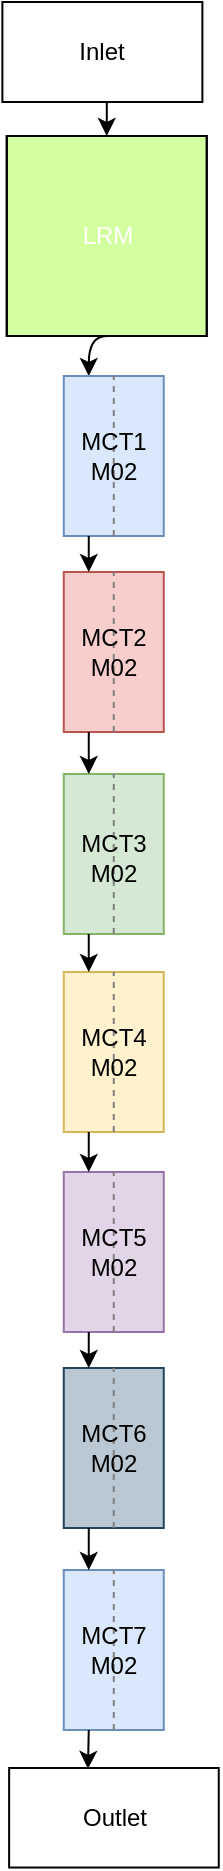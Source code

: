 <mxfile version="25.0.3">
  <diagram id="C5RBs43oDa-KdzZeNtuy" name="Page-1">
    <mxGraphModel dx="595" dy="757" grid="1" gridSize="10" guides="1" tooltips="1" connect="1" arrows="1" fold="1" page="1" pageScale="1" pageWidth="827" pageHeight="1169" math="0" shadow="0">
      <root>
        <mxCell id="WIyWlLk6GJQsqaUBKTNV-0" />
        <mxCell id="WIyWlLk6GJQsqaUBKTNV-1" parent="WIyWlLk6GJQsqaUBKTNV-0" />
        <mxCell id="_TdYU7k5JH9Z_Pd-Z_cY-13" style="edgeStyle=orthogonalEdgeStyle;rounded=0;orthogonalLoop=1;jettySize=auto;html=1;exitX=0.5;exitY=1;exitDx=0;exitDy=0;entryX=0.5;entryY=0;entryDx=0;entryDy=0;" edge="1" parent="WIyWlLk6GJQsqaUBKTNV-1" source="v14WSECoL_stQn1ngE6W-5" target="v14WSECoL_stQn1ngE6W-8">
          <mxGeometry relative="1" as="geometry" />
        </mxCell>
        <mxCell id="v14WSECoL_stQn1ngE6W-5" value="Inlet" style="rounded=0;whiteSpace=wrap;html=1;rotation=0;" parent="WIyWlLk6GJQsqaUBKTNV-1" vertex="1">
          <mxGeometry x="315.19" y="77" width="100" height="50" as="geometry" />
        </mxCell>
        <mxCell id="_TdYU7k5JH9Z_Pd-Z_cY-89" style="edgeStyle=orthogonalEdgeStyle;rounded=0;orthogonalLoop=1;jettySize=auto;html=1;exitX=0.5;exitY=1;exitDx=0;exitDy=0;entryX=0;entryY=0.75;entryDx=0;entryDy=0;curved=1;" edge="1" parent="WIyWlLk6GJQsqaUBKTNV-1" source="v14WSECoL_stQn1ngE6W-8" target="v14WSECoL_stQn1ngE6W-1">
          <mxGeometry relative="1" as="geometry" />
        </mxCell>
        <mxCell id="v14WSECoL_stQn1ngE6W-8" value="" style="shape=image;html=1;verticalAlign=top;verticalLabelPosition=bottom;labelBackgroundColor=#80FF00;imageAspect=0;aspect=fixed;image=https://cdn2.iconfinder.com/data/icons/boxicons-solid-vol-2/24/bxs-leaf-128.png;shadow=0;rotation=0;fontColor=#80FF00;imageBackground=#D3FFA1;imageBorder=#000000;fillColor=#80FF00;fillStyle=auto;" parent="WIyWlLk6GJQsqaUBKTNV-1" vertex="1">
          <mxGeometry x="317.38" y="144" width="100" height="100" as="geometry" />
        </mxCell>
        <mxCell id="_TdYU7k5JH9Z_Pd-Z_cY-10" value="Outlet" style="rounded=0;whiteSpace=wrap;html=1;rotation=0;" vertex="1" parent="WIyWlLk6GJQsqaUBKTNV-1">
          <mxGeometry x="318.57" y="960" width="104.81" height="49.76" as="geometry" />
        </mxCell>
        <mxCell id="_TdYU7k5JH9Z_Pd-Z_cY-11" value="&lt;font color=&quot;#ffffff&quot;&gt;LRM&lt;/font&gt;" style="text;html=1;align=center;verticalAlign=middle;whiteSpace=wrap;rounded=0;" vertex="1" parent="WIyWlLk6GJQsqaUBKTNV-1">
          <mxGeometry x="337.6" y="178.81" width="60" height="30" as="geometry" />
        </mxCell>
        <mxCell id="_TdYU7k5JH9Z_Pd-Z_cY-24" value="" style="group" vertex="1" connectable="0" parent="WIyWlLk6GJQsqaUBKTNV-1">
          <mxGeometry x="345.88" y="264" width="55" height="80" as="geometry" />
        </mxCell>
        <mxCell id="_TdYU7k5JH9Z_Pd-Z_cY-26" value="" style="group" vertex="1" connectable="0" parent="_TdYU7k5JH9Z_Pd-Z_cY-24">
          <mxGeometry x="-5" width="60" height="80" as="geometry" />
        </mxCell>
        <mxCell id="v14WSECoL_stQn1ngE6W-1" value="" style="rounded=0;whiteSpace=wrap;html=1;rotation=90;horizontal=0;fillColor=#dae8fc;strokeColor=#6c8ebf;" parent="_TdYU7k5JH9Z_Pd-Z_cY-26" vertex="1">
          <mxGeometry x="-10" y="15" width="80" height="50" as="geometry" />
        </mxCell>
        <mxCell id="_TdYU7k5JH9Z_Pd-Z_cY-23" value="" style="endArrow=none;dashed=1;html=1;rounded=0;entryX=0;entryY=0.5;entryDx=0;entryDy=0;exitX=1;exitY=0.5;exitDx=0;exitDy=0;fontColor=#808080;strokeColor=#808080;" edge="1" parent="_TdYU7k5JH9Z_Pd-Z_cY-26" source="v14WSECoL_stQn1ngE6W-1" target="v14WSECoL_stQn1ngE6W-1">
          <mxGeometry width="50" height="50" relative="1" as="geometry">
            <mxPoint x="-20" y="55" as="sourcePoint" />
            <mxPoint x="30" y="5" as="targetPoint" />
          </mxGeometry>
        </mxCell>
        <mxCell id="_TdYU7k5JH9Z_Pd-Z_cY-25" value="MCT1&lt;div&gt;M02&lt;/div&gt;" style="text;html=1;align=center;verticalAlign=middle;whiteSpace=wrap;rounded=0;" vertex="1" parent="_TdYU7k5JH9Z_Pd-Z_cY-26">
          <mxGeometry y="25" width="60" height="30" as="geometry" />
        </mxCell>
        <mxCell id="_TdYU7k5JH9Z_Pd-Z_cY-43" value="" style="group" vertex="1" connectable="0" parent="WIyWlLk6GJQsqaUBKTNV-1">
          <mxGeometry x="345.88" y="362" width="55" height="80" as="geometry" />
        </mxCell>
        <mxCell id="_TdYU7k5JH9Z_Pd-Z_cY-44" value="" style="group" vertex="1" connectable="0" parent="_TdYU7k5JH9Z_Pd-Z_cY-43">
          <mxGeometry x="-5" width="60" height="80" as="geometry" />
        </mxCell>
        <mxCell id="_TdYU7k5JH9Z_Pd-Z_cY-45" value="" style="rounded=0;whiteSpace=wrap;html=1;rotation=90;horizontal=0;fillColor=#f8cecc;strokeColor=#b85450;" vertex="1" parent="_TdYU7k5JH9Z_Pd-Z_cY-44">
          <mxGeometry x="-10" y="15" width="80" height="50" as="geometry" />
        </mxCell>
        <mxCell id="_TdYU7k5JH9Z_Pd-Z_cY-46" value="" style="endArrow=none;dashed=1;html=1;rounded=0;entryX=0;entryY=0.5;entryDx=0;entryDy=0;exitX=1;exitY=0.5;exitDx=0;exitDy=0;fontColor=#808080;strokeColor=#808080;" edge="1" parent="_TdYU7k5JH9Z_Pd-Z_cY-44" source="_TdYU7k5JH9Z_Pd-Z_cY-45" target="_TdYU7k5JH9Z_Pd-Z_cY-45">
          <mxGeometry width="50" height="50" relative="1" as="geometry">
            <mxPoint x="-20" y="55" as="sourcePoint" />
            <mxPoint x="30" y="5" as="targetPoint" />
          </mxGeometry>
        </mxCell>
        <mxCell id="_TdYU7k5JH9Z_Pd-Z_cY-47" value="MCT2&lt;div&gt;M02&lt;/div&gt;" style="text;html=1;align=center;verticalAlign=middle;whiteSpace=wrap;rounded=0;" vertex="1" parent="_TdYU7k5JH9Z_Pd-Z_cY-44">
          <mxGeometry y="25" width="60" height="30" as="geometry" />
        </mxCell>
        <mxCell id="_TdYU7k5JH9Z_Pd-Z_cY-48" value="" style="group" vertex="1" connectable="0" parent="WIyWlLk6GJQsqaUBKTNV-1">
          <mxGeometry x="345.88" y="465" width="55" height="80" as="geometry" />
        </mxCell>
        <mxCell id="_TdYU7k5JH9Z_Pd-Z_cY-49" value="" style="group" vertex="1" connectable="0" parent="_TdYU7k5JH9Z_Pd-Z_cY-48">
          <mxGeometry x="-5" width="60" height="80" as="geometry" />
        </mxCell>
        <mxCell id="_TdYU7k5JH9Z_Pd-Z_cY-50" value="" style="rounded=0;whiteSpace=wrap;html=1;rotation=90;horizontal=0;fillColor=#d5e8d4;strokeColor=#82b366;" vertex="1" parent="_TdYU7k5JH9Z_Pd-Z_cY-49">
          <mxGeometry x="-10" y="13" width="80" height="50" as="geometry" />
        </mxCell>
        <mxCell id="_TdYU7k5JH9Z_Pd-Z_cY-51" value="" style="endArrow=none;dashed=1;html=1;rounded=0;entryX=0;entryY=0.5;entryDx=0;entryDy=0;exitX=1;exitY=0.5;exitDx=0;exitDy=0;fontColor=#808080;strokeColor=#808080;" edge="1" parent="_TdYU7k5JH9Z_Pd-Z_cY-49" source="_TdYU7k5JH9Z_Pd-Z_cY-50" target="_TdYU7k5JH9Z_Pd-Z_cY-50">
          <mxGeometry width="50" height="50" relative="1" as="geometry">
            <mxPoint x="-20" y="55" as="sourcePoint" />
            <mxPoint x="30" y="5" as="targetPoint" />
          </mxGeometry>
        </mxCell>
        <mxCell id="_TdYU7k5JH9Z_Pd-Z_cY-52" value="MCT3&lt;div&gt;M02&lt;/div&gt;" style="text;html=1;align=center;verticalAlign=middle;whiteSpace=wrap;rounded=0;" vertex="1" parent="_TdYU7k5JH9Z_Pd-Z_cY-49">
          <mxGeometry y="25" width="60" height="30" as="geometry" />
        </mxCell>
        <mxCell id="_TdYU7k5JH9Z_Pd-Z_cY-54" value="" style="group" vertex="1" connectable="0" parent="WIyWlLk6GJQsqaUBKTNV-1">
          <mxGeometry x="346.88" y="561" width="55" height="80" as="geometry" />
        </mxCell>
        <mxCell id="_TdYU7k5JH9Z_Pd-Z_cY-55" value="" style="group" vertex="1" connectable="0" parent="_TdYU7k5JH9Z_Pd-Z_cY-54">
          <mxGeometry x="-6" y="1" width="60" height="80" as="geometry" />
        </mxCell>
        <mxCell id="_TdYU7k5JH9Z_Pd-Z_cY-56" value="" style="rounded=0;whiteSpace=wrap;html=1;rotation=90;horizontal=0;fillColor=#fff2cc;strokeColor=#d6b656;" vertex="1" parent="_TdYU7k5JH9Z_Pd-Z_cY-55">
          <mxGeometry x="-10" y="15" width="80" height="50" as="geometry" />
        </mxCell>
        <mxCell id="_TdYU7k5JH9Z_Pd-Z_cY-57" value="" style="endArrow=none;dashed=1;html=1;rounded=0;entryX=0;entryY=0.5;entryDx=0;entryDy=0;exitX=1;exitY=0.5;exitDx=0;exitDy=0;fontColor=#808080;strokeColor=#808080;" edge="1" parent="_TdYU7k5JH9Z_Pd-Z_cY-55" source="_TdYU7k5JH9Z_Pd-Z_cY-56" target="_TdYU7k5JH9Z_Pd-Z_cY-56">
          <mxGeometry width="50" height="50" relative="1" as="geometry">
            <mxPoint x="-20" y="55" as="sourcePoint" />
            <mxPoint x="30" y="5" as="targetPoint" />
          </mxGeometry>
        </mxCell>
        <mxCell id="_TdYU7k5JH9Z_Pd-Z_cY-58" value="MCT4&lt;div&gt;&lt;div&gt;M02&lt;/div&gt;&lt;/div&gt;" style="text;html=1;align=center;verticalAlign=middle;whiteSpace=wrap;rounded=0;" vertex="1" parent="_TdYU7k5JH9Z_Pd-Z_cY-55">
          <mxGeometry y="25" width="60" height="30" as="geometry" />
        </mxCell>
        <mxCell id="_TdYU7k5JH9Z_Pd-Z_cY-59" value="" style="group" vertex="1" connectable="0" parent="WIyWlLk6GJQsqaUBKTNV-1">
          <mxGeometry x="345.88" y="662" width="55" height="80" as="geometry" />
        </mxCell>
        <mxCell id="_TdYU7k5JH9Z_Pd-Z_cY-60" value="" style="group" vertex="1" connectable="0" parent="_TdYU7k5JH9Z_Pd-Z_cY-59">
          <mxGeometry x="-5" width="60" height="80" as="geometry" />
        </mxCell>
        <mxCell id="_TdYU7k5JH9Z_Pd-Z_cY-61" value="" style="rounded=0;whiteSpace=wrap;html=1;rotation=90;horizontal=0;fillColor=#e1d5e7;strokeColor=#9673a6;" vertex="1" parent="_TdYU7k5JH9Z_Pd-Z_cY-60">
          <mxGeometry x="-10" y="15" width="80" height="50" as="geometry" />
        </mxCell>
        <mxCell id="_TdYU7k5JH9Z_Pd-Z_cY-62" value="" style="endArrow=none;dashed=1;html=1;rounded=0;entryX=0;entryY=0.5;entryDx=0;entryDy=0;exitX=1;exitY=0.5;exitDx=0;exitDy=0;fontColor=#808080;strokeColor=#808080;" edge="1" parent="_TdYU7k5JH9Z_Pd-Z_cY-60" source="_TdYU7k5JH9Z_Pd-Z_cY-61" target="_TdYU7k5JH9Z_Pd-Z_cY-61">
          <mxGeometry width="50" height="50" relative="1" as="geometry">
            <mxPoint x="-20" y="55" as="sourcePoint" />
            <mxPoint x="30" y="5" as="targetPoint" />
          </mxGeometry>
        </mxCell>
        <mxCell id="_TdYU7k5JH9Z_Pd-Z_cY-63" value="MCT5&lt;div&gt;M02&lt;/div&gt;" style="text;html=1;align=center;verticalAlign=middle;whiteSpace=wrap;rounded=0;" vertex="1" parent="_TdYU7k5JH9Z_Pd-Z_cY-60">
          <mxGeometry y="25" width="60" height="30" as="geometry" />
        </mxCell>
        <mxCell id="_TdYU7k5JH9Z_Pd-Z_cY-64" value="" style="group" vertex="1" connectable="0" parent="WIyWlLk6GJQsqaUBKTNV-1">
          <mxGeometry x="345.88" y="760" width="55" height="80" as="geometry" />
        </mxCell>
        <mxCell id="_TdYU7k5JH9Z_Pd-Z_cY-65" value="" style="group" vertex="1" connectable="0" parent="_TdYU7k5JH9Z_Pd-Z_cY-64">
          <mxGeometry x="-5" width="60" height="80" as="geometry" />
        </mxCell>
        <mxCell id="_TdYU7k5JH9Z_Pd-Z_cY-66" value="" style="rounded=0;whiteSpace=wrap;html=1;rotation=90;horizontal=0;fillColor=#bac8d3;strokeColor=#23445d;" vertex="1" parent="_TdYU7k5JH9Z_Pd-Z_cY-65">
          <mxGeometry x="-10" y="15" width="80" height="50" as="geometry" />
        </mxCell>
        <mxCell id="_TdYU7k5JH9Z_Pd-Z_cY-67" value="" style="endArrow=none;dashed=1;html=1;rounded=0;entryX=0;entryY=0.5;entryDx=0;entryDy=0;exitX=1;exitY=0.5;exitDx=0;exitDy=0;fontColor=#808080;strokeColor=#808080;" edge="1" parent="_TdYU7k5JH9Z_Pd-Z_cY-65" source="_TdYU7k5JH9Z_Pd-Z_cY-66" target="_TdYU7k5JH9Z_Pd-Z_cY-66">
          <mxGeometry width="50" height="50" relative="1" as="geometry">
            <mxPoint x="-20" y="55" as="sourcePoint" />
            <mxPoint x="30" y="5" as="targetPoint" />
          </mxGeometry>
        </mxCell>
        <mxCell id="_TdYU7k5JH9Z_Pd-Z_cY-68" value="MCT6&lt;div&gt;&lt;div&gt;M02&lt;/div&gt;&lt;/div&gt;" style="text;html=1;align=center;verticalAlign=middle;whiteSpace=wrap;rounded=0;" vertex="1" parent="_TdYU7k5JH9Z_Pd-Z_cY-65">
          <mxGeometry y="25" width="60" height="30" as="geometry" />
        </mxCell>
        <mxCell id="_TdYU7k5JH9Z_Pd-Z_cY-69" value="" style="group" vertex="1" connectable="0" parent="WIyWlLk6GJQsqaUBKTNV-1">
          <mxGeometry x="345.88" y="861" width="55" height="80" as="geometry" />
        </mxCell>
        <mxCell id="_TdYU7k5JH9Z_Pd-Z_cY-70" value="" style="group" vertex="1" connectable="0" parent="_TdYU7k5JH9Z_Pd-Z_cY-69">
          <mxGeometry x="-5" width="60" height="80" as="geometry" />
        </mxCell>
        <mxCell id="_TdYU7k5JH9Z_Pd-Z_cY-71" value="" style="rounded=0;whiteSpace=wrap;html=1;rotation=90;horizontal=0;fillColor=#dae8fc;strokeColor=#6c8ebf;" vertex="1" parent="_TdYU7k5JH9Z_Pd-Z_cY-70">
          <mxGeometry x="-10" y="15" width="80" height="50" as="geometry" />
        </mxCell>
        <mxCell id="_TdYU7k5JH9Z_Pd-Z_cY-72" value="" style="endArrow=none;dashed=1;html=1;rounded=0;entryX=0;entryY=0.5;entryDx=0;entryDy=0;exitX=1;exitY=0.5;exitDx=0;exitDy=0;fontColor=#808080;strokeColor=#808080;" edge="1" parent="_TdYU7k5JH9Z_Pd-Z_cY-70" source="_TdYU7k5JH9Z_Pd-Z_cY-71" target="_TdYU7k5JH9Z_Pd-Z_cY-71">
          <mxGeometry width="50" height="50" relative="1" as="geometry">
            <mxPoint x="-20" y="55" as="sourcePoint" />
            <mxPoint x="30" y="5" as="targetPoint" />
          </mxGeometry>
        </mxCell>
        <mxCell id="_TdYU7k5JH9Z_Pd-Z_cY-73" value="MCT7&lt;div&gt;M02&lt;/div&gt;" style="text;html=1;align=center;verticalAlign=middle;whiteSpace=wrap;rounded=0;" vertex="1" parent="_TdYU7k5JH9Z_Pd-Z_cY-70">
          <mxGeometry y="25" width="60" height="30" as="geometry" />
        </mxCell>
        <mxCell id="_TdYU7k5JH9Z_Pd-Z_cY-90" style="edgeStyle=orthogonalEdgeStyle;rounded=0;orthogonalLoop=1;jettySize=auto;html=1;exitX=1;exitY=0.75;exitDx=0;exitDy=0;entryX=0;entryY=0.75;entryDx=0;entryDy=0;" edge="1" parent="WIyWlLk6GJQsqaUBKTNV-1" source="v14WSECoL_stQn1ngE6W-1" target="_TdYU7k5JH9Z_Pd-Z_cY-45">
          <mxGeometry relative="1" as="geometry" />
        </mxCell>
        <mxCell id="_TdYU7k5JH9Z_Pd-Z_cY-91" style="edgeStyle=orthogonalEdgeStyle;rounded=0;orthogonalLoop=1;jettySize=auto;html=1;exitX=1;exitY=0.75;exitDx=0;exitDy=0;entryX=0;entryY=0.75;entryDx=0;entryDy=0;" edge="1" parent="WIyWlLk6GJQsqaUBKTNV-1" source="_TdYU7k5JH9Z_Pd-Z_cY-45" target="_TdYU7k5JH9Z_Pd-Z_cY-50">
          <mxGeometry relative="1" as="geometry" />
        </mxCell>
        <mxCell id="_TdYU7k5JH9Z_Pd-Z_cY-92" style="edgeStyle=orthogonalEdgeStyle;rounded=0;orthogonalLoop=1;jettySize=auto;html=1;exitX=1;exitY=0.75;exitDx=0;exitDy=0;entryX=0;entryY=0.75;entryDx=0;entryDy=0;" edge="1" parent="WIyWlLk6GJQsqaUBKTNV-1" source="_TdYU7k5JH9Z_Pd-Z_cY-50" target="_TdYU7k5JH9Z_Pd-Z_cY-56">
          <mxGeometry relative="1" as="geometry" />
        </mxCell>
        <mxCell id="_TdYU7k5JH9Z_Pd-Z_cY-93" style="edgeStyle=orthogonalEdgeStyle;rounded=0;orthogonalLoop=1;jettySize=auto;html=1;exitX=1;exitY=0.75;exitDx=0;exitDy=0;entryX=0;entryY=0.75;entryDx=0;entryDy=0;" edge="1" parent="WIyWlLk6GJQsqaUBKTNV-1" source="_TdYU7k5JH9Z_Pd-Z_cY-56" target="_TdYU7k5JH9Z_Pd-Z_cY-61">
          <mxGeometry relative="1" as="geometry" />
        </mxCell>
        <mxCell id="_TdYU7k5JH9Z_Pd-Z_cY-94" style="edgeStyle=orthogonalEdgeStyle;rounded=0;orthogonalLoop=1;jettySize=auto;html=1;exitX=1;exitY=0.75;exitDx=0;exitDy=0;entryX=0;entryY=0.75;entryDx=0;entryDy=0;" edge="1" parent="WIyWlLk6GJQsqaUBKTNV-1" source="_TdYU7k5JH9Z_Pd-Z_cY-61" target="_TdYU7k5JH9Z_Pd-Z_cY-66">
          <mxGeometry relative="1" as="geometry" />
        </mxCell>
        <mxCell id="_TdYU7k5JH9Z_Pd-Z_cY-95" style="edgeStyle=orthogonalEdgeStyle;rounded=0;orthogonalLoop=1;jettySize=auto;html=1;exitX=1;exitY=0.75;exitDx=0;exitDy=0;entryX=0;entryY=0.75;entryDx=0;entryDy=0;" edge="1" parent="WIyWlLk6GJQsqaUBKTNV-1" source="_TdYU7k5JH9Z_Pd-Z_cY-66" target="_TdYU7k5JH9Z_Pd-Z_cY-71">
          <mxGeometry relative="1" as="geometry" />
        </mxCell>
        <mxCell id="_TdYU7k5JH9Z_Pd-Z_cY-96" style="edgeStyle=orthogonalEdgeStyle;rounded=0;orthogonalLoop=1;jettySize=auto;html=1;exitX=1;exitY=0.75;exitDx=0;exitDy=0;entryX=0.376;entryY=0.008;entryDx=0;entryDy=0;entryPerimeter=0;" edge="1" parent="WIyWlLk6GJQsqaUBKTNV-1" source="_TdYU7k5JH9Z_Pd-Z_cY-71" target="_TdYU7k5JH9Z_Pd-Z_cY-10">
          <mxGeometry relative="1" as="geometry" />
        </mxCell>
      </root>
    </mxGraphModel>
  </diagram>
</mxfile>
